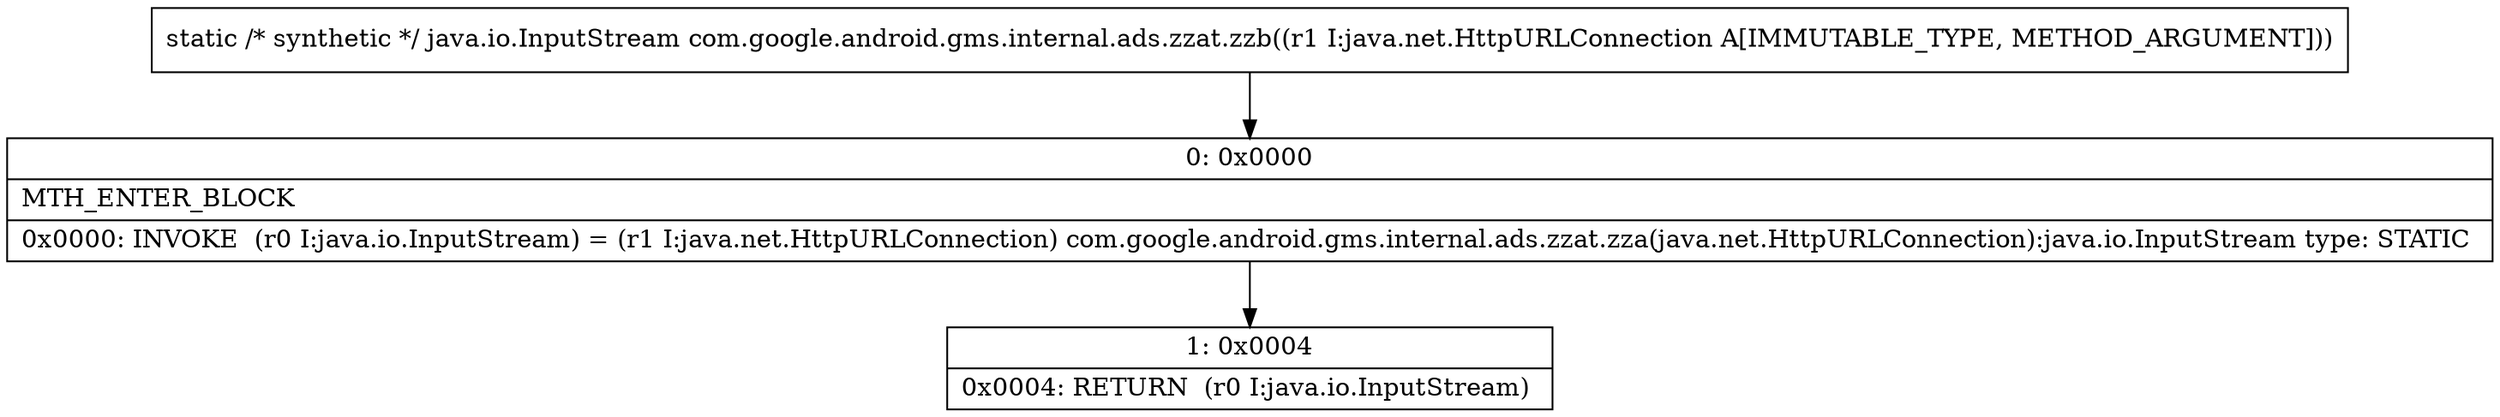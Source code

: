 digraph "CFG forcom.google.android.gms.internal.ads.zzat.zzb(Ljava\/net\/HttpURLConnection;)Ljava\/io\/InputStream;" {
Node_0 [shape=record,label="{0\:\ 0x0000|MTH_ENTER_BLOCK\l|0x0000: INVOKE  (r0 I:java.io.InputStream) = (r1 I:java.net.HttpURLConnection) com.google.android.gms.internal.ads.zzat.zza(java.net.HttpURLConnection):java.io.InputStream type: STATIC \l}"];
Node_1 [shape=record,label="{1\:\ 0x0004|0x0004: RETURN  (r0 I:java.io.InputStream) \l}"];
MethodNode[shape=record,label="{static \/* synthetic *\/ java.io.InputStream com.google.android.gms.internal.ads.zzat.zzb((r1 I:java.net.HttpURLConnection A[IMMUTABLE_TYPE, METHOD_ARGUMENT])) }"];
MethodNode -> Node_0;
Node_0 -> Node_1;
}

